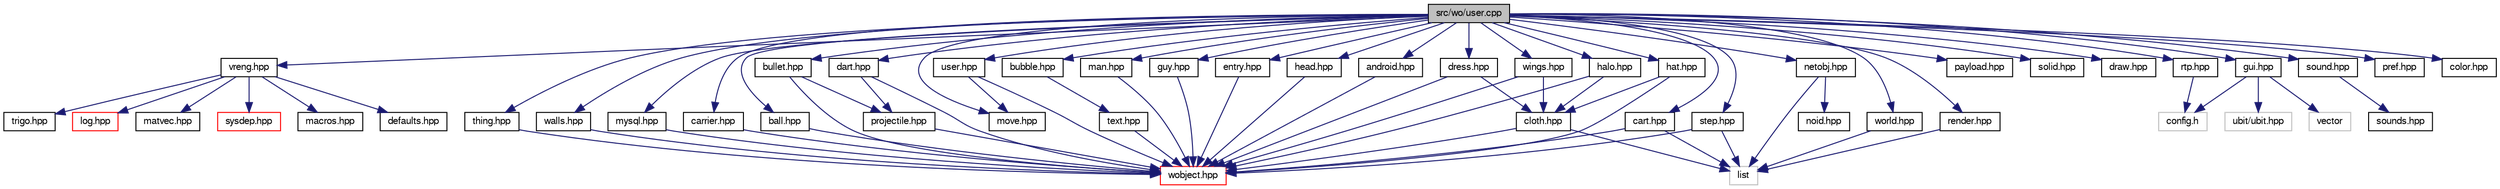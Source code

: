 digraph "src/wo/user.cpp"
{
 // LATEX_PDF_SIZE
  bgcolor="transparent";
  edge [fontname="FreeSans",fontsize="10",labelfontname="FreeSans",labelfontsize="10"];
  node [fontname="FreeSans",fontsize="10",shape=record];
  Node1 [label="src/wo/user.cpp",height=0.2,width=0.4,color="black", fillcolor="grey75", style="filled", fontcolor="black",tooltip=" "];
  Node1 -> Node2 [color="midnightblue",fontsize="10",style="solid",fontname="FreeSans"];
  Node2 [label="vreng.hpp",height=0.2,width=0.4,color="black",URL="$a00143.html",tooltip=" "];
  Node2 -> Node3 [color="midnightblue",fontsize="10",style="solid",fontname="FreeSans"];
  Node3 [label="sysdep.hpp",height=0.2,width=0.4,color="red",URL="$a00182.html",tooltip=" "];
  Node2 -> Node8 [color="midnightblue",fontsize="10",style="solid",fontname="FreeSans"];
  Node8 [label="macros.hpp",height=0.2,width=0.4,color="black",URL="$a00047.html",tooltip=" "];
  Node2 -> Node9 [color="midnightblue",fontsize="10",style="solid",fontname="FreeSans"];
  Node9 [label="defaults.hpp",height=0.2,width=0.4,color="black",URL="$a00014.html",tooltip=" "];
  Node2 -> Node10 [color="midnightblue",fontsize="10",style="solid",fontname="FreeSans"];
  Node10 [label="trigo.hpp",height=0.2,width=0.4,color="black",URL="$a00119.html",tooltip=" "];
  Node2 -> Node11 [color="midnightblue",fontsize="10",style="solid",fontname="FreeSans"];
  Node11 [label="log.hpp",height=0.2,width=0.4,color="red",URL="$a00044.html",tooltip=" "];
  Node2 -> Node13 [color="midnightblue",fontsize="10",style="solid",fontname="FreeSans"];
  Node13 [label="matvec.hpp",height=0.2,width=0.4,color="black",URL="$a00053.html",tooltip=" "];
  Node1 -> Node14 [color="midnightblue",fontsize="10",style="solid",fontname="FreeSans"];
  Node14 [label="user.hpp",height=0.2,width=0.4,color="black",URL="$a00788.html",tooltip=" "];
  Node14 -> Node15 [color="midnightblue",fontsize="10",style="solid",fontname="FreeSans"];
  Node15 [label="wobject.hpp",height=0.2,width=0.4,color="red",URL="$a00866.html",tooltip=" "];
  Node14 -> Node24 [color="midnightblue",fontsize="10",style="solid",fontname="FreeSans"];
  Node24 [label="move.hpp",height=0.2,width=0.4,color="black",URL="$a00596.html",tooltip=" "];
  Node1 -> Node25 [color="midnightblue",fontsize="10",style="solid",fontname="FreeSans"];
  Node25 [label="world.hpp",height=0.2,width=0.4,color="black",URL="$a00149.html",tooltip=" "];
  Node25 -> Node19 [color="midnightblue",fontsize="10",style="solid",fontname="FreeSans"];
  Node19 [label="list",height=0.2,width=0.4,color="grey75",tooltip=" "];
  Node1 -> Node26 [color="midnightblue",fontsize="10",style="solid",fontname="FreeSans"];
  Node26 [label="ball.hpp",height=0.2,width=0.4,color="black",URL="$a00305.html",tooltip=" "];
  Node26 -> Node15 [color="midnightblue",fontsize="10",style="solid",fontname="FreeSans"];
  Node1 -> Node27 [color="midnightblue",fontsize="10",style="solid",fontname="FreeSans"];
  Node27 [label="dart.hpp",height=0.2,width=0.4,color="black",URL="$a00398.html",tooltip=" "];
  Node27 -> Node15 [color="midnightblue",fontsize="10",style="solid",fontname="FreeSans"];
  Node27 -> Node28 [color="midnightblue",fontsize="10",style="solid",fontname="FreeSans"];
  Node28 [label="projectile.hpp",height=0.2,width=0.4,color="black",URL="$a00656.html",tooltip=" "];
  Node28 -> Node15 [color="midnightblue",fontsize="10",style="solid",fontname="FreeSans"];
  Node1 -> Node29 [color="midnightblue",fontsize="10",style="solid",fontname="FreeSans"];
  Node29 [label="bullet.hpp",height=0.2,width=0.4,color="black",URL="$a00335.html",tooltip=" "];
  Node29 -> Node15 [color="midnightblue",fontsize="10",style="solid",fontname="FreeSans"];
  Node29 -> Node28 [color="midnightblue",fontsize="10",style="solid",fontname="FreeSans"];
  Node1 -> Node30 [color="midnightblue",fontsize="10",style="solid",fontname="FreeSans"];
  Node30 [label="thing.hpp",height=0.2,width=0.4,color="black",URL="$a00764.html",tooltip=" "];
  Node30 -> Node15 [color="midnightblue",fontsize="10",style="solid",fontname="FreeSans"];
  Node1 -> Node31 [color="midnightblue",fontsize="10",style="solid",fontname="FreeSans"];
  Node31 [label="step.hpp",height=0.2,width=0.4,color="black",URL="$a00734.html",tooltip=" "];
  Node31 -> Node15 [color="midnightblue",fontsize="10",style="solid",fontname="FreeSans"];
  Node31 -> Node19 [color="midnightblue",fontsize="10",style="solid",fontname="FreeSans"];
  Node1 -> Node24 [color="midnightblue",fontsize="10",style="solid",fontname="FreeSans"];
  Node1 -> Node32 [color="midnightblue",fontsize="10",style="solid",fontname="FreeSans"];
  Node32 [label="walls.hpp",height=0.2,width=0.4,color="black",URL="$a00824.html",tooltip=" "];
  Node32 -> Node15 [color="midnightblue",fontsize="10",style="solid",fontname="FreeSans"];
  Node1 -> Node33 [color="midnightblue",fontsize="10",style="solid",fontname="FreeSans"];
  Node33 [label="mysql.hpp",height=0.2,width=0.4,color="black",URL="$a00614.html",tooltip=" "];
  Node33 -> Node15 [color="midnightblue",fontsize="10",style="solid",fontname="FreeSans"];
  Node1 -> Node34 [color="midnightblue",fontsize="10",style="solid",fontname="FreeSans"];
  Node34 [label="carrier.hpp",height=0.2,width=0.4,color="black",URL="$a00353.html",tooltip=" "];
  Node34 -> Node15 [color="midnightblue",fontsize="10",style="solid",fontname="FreeSans"];
  Node1 -> Node35 [color="midnightblue",fontsize="10",style="solid",fontname="FreeSans"];
  Node35 [label="cart.hpp",height=0.2,width=0.4,color="black",URL="$a00359.html",tooltip=" "];
  Node35 -> Node15 [color="midnightblue",fontsize="10",style="solid",fontname="FreeSans"];
  Node35 -> Node19 [color="midnightblue",fontsize="10",style="solid",fontname="FreeSans"];
  Node1 -> Node36 [color="midnightblue",fontsize="10",style="solid",fontname="FreeSans"];
  Node36 [label="bubble.hpp",height=0.2,width=0.4,color="black",URL="$a00329.html",tooltip=" "];
  Node36 -> Node37 [color="midnightblue",fontsize="10",style="solid",fontname="FreeSans"];
  Node37 [label="text.hpp",height=0.2,width=0.4,color="black",URL="$a00758.html",tooltip=" "];
  Node37 -> Node15 [color="midnightblue",fontsize="10",style="solid",fontname="FreeSans"];
  Node1 -> Node38 [color="midnightblue",fontsize="10",style="solid",fontname="FreeSans"];
  Node38 [label="netobj.hpp",height=0.2,width=0.4,color="black",URL="$a00884.html",tooltip=" "];
  Node38 -> Node39 [color="midnightblue",fontsize="10",style="solid",fontname="FreeSans"];
  Node39 [label="noid.hpp",height=0.2,width=0.4,color="black",URL="$a00896.html",tooltip=" "];
  Node38 -> Node19 [color="midnightblue",fontsize="10",style="solid",fontname="FreeSans"];
  Node1 -> Node40 [color="midnightblue",fontsize="10",style="solid",fontname="FreeSans"];
  Node40 [label="payload.hpp",height=0.2,width=0.4,color="black",URL="$a00902.html",tooltip=" "];
  Node1 -> Node41 [color="midnightblue",fontsize="10",style="solid",fontname="FreeSans"];
  Node41 [label="solid.hpp",height=0.2,width=0.4,color="black",URL="$a00998.html",tooltip=" "];
  Node1 -> Node42 [color="midnightblue",fontsize="10",style="solid",fontname="FreeSans"];
  Node42 [label="draw.hpp",height=0.2,width=0.4,color="black",URL="$a00956.html",tooltip=" "];
  Node1 -> Node43 [color="midnightblue",fontsize="10",style="solid",fontname="FreeSans"];
  Node43 [label="render.hpp",height=0.2,width=0.4,color="black",URL="$a00992.html",tooltip=" "];
  Node43 -> Node19 [color="midnightblue",fontsize="10",style="solid",fontname="FreeSans"];
  Node1 -> Node44 [color="midnightblue",fontsize="10",style="solid",fontname="FreeSans"];
  Node44 [label="gui.hpp",height=0.2,width=0.4,color="black",URL="$a00209.html",tooltip=" "];
  Node44 -> Node45 [color="midnightblue",fontsize="10",style="solid",fontname="FreeSans"];
  Node45 [label="config.h",height=0.2,width=0.4,color="grey75",tooltip=" "];
  Node44 -> Node17 [color="midnightblue",fontsize="10",style="solid",fontname="FreeSans"];
  Node17 [label="vector",height=0.2,width=0.4,color="grey75",tooltip=" "];
  Node44 -> Node46 [color="midnightblue",fontsize="10",style="solid",fontname="FreeSans"];
  Node46 [label="ubit/ubit.hpp",height=0.2,width=0.4,color="grey75",tooltip=" "];
  Node1 -> Node47 [color="midnightblue",fontsize="10",style="solid",fontname="FreeSans"];
  Node47 [label="sound.hpp",height=0.2,width=0.4,color="black",URL="$a00095.html",tooltip=" "];
  Node47 -> Node48 [color="midnightblue",fontsize="10",style="solid",fontname="FreeSans"];
  Node48 [label="sounds.hpp",height=0.2,width=0.4,color="black",URL="$a00101.html",tooltip=" "];
  Node1 -> Node49 [color="midnightblue",fontsize="10",style="solid",fontname="FreeSans"];
  Node49 [label="rtp.hpp",height=0.2,width=0.4,color="black",URL="$a00908.html",tooltip=" "];
  Node49 -> Node45 [color="midnightblue",fontsize="10",style="solid",fontname="FreeSans"];
  Node1 -> Node50 [color="midnightblue",fontsize="10",style="solid",fontname="FreeSans"];
  Node50 [label="pref.hpp",height=0.2,width=0.4,color="black",URL="$a00065.html",tooltip=" "];
  Node1 -> Node51 [color="midnightblue",fontsize="10",style="solid",fontname="FreeSans"];
  Node51 [label="color.hpp",height=0.2,width=0.4,color="black",URL="$a00011.html",tooltip=" "];
  Node1 -> Node52 [color="midnightblue",fontsize="10",style="solid",fontname="FreeSans"];
  Node52 [label="man.hpp",height=0.2,width=0.4,color="black",URL="$a01184.html",tooltip=" "];
  Node52 -> Node15 [color="midnightblue",fontsize="10",style="solid",fontname="FreeSans"];
  Node1 -> Node53 [color="midnightblue",fontsize="10",style="solid",fontname="FreeSans"];
  Node53 [label="guy.hpp",height=0.2,width=0.4,color="black",URL="$a00512.html",tooltip=" "];
  Node53 -> Node15 [color="midnightblue",fontsize="10",style="solid",fontname="FreeSans"];
  Node1 -> Node54 [color="midnightblue",fontsize="10",style="solid",fontname="FreeSans"];
  Node54 [label="entry.hpp",height=0.2,width=0.4,color="black",URL="$a00434.html",tooltip=" "];
  Node54 -> Node15 [color="midnightblue",fontsize="10",style="solid",fontname="FreeSans"];
  Node1 -> Node55 [color="midnightblue",fontsize="10",style="solid",fontname="FreeSans"];
  Node55 [label="halo.hpp",height=0.2,width=0.4,color="black",URL="$a00524.html",tooltip=" "];
  Node55 -> Node15 [color="midnightblue",fontsize="10",style="solid",fontname="FreeSans"];
  Node55 -> Node56 [color="midnightblue",fontsize="10",style="solid",fontname="FreeSans"];
  Node56 [label="cloth.hpp",height=0.2,width=0.4,color="black",URL="$a00383.html",tooltip=" "];
  Node56 -> Node15 [color="midnightblue",fontsize="10",style="solid",fontname="FreeSans"];
  Node56 -> Node19 [color="midnightblue",fontsize="10",style="solid",fontname="FreeSans"];
  Node1 -> Node57 [color="midnightblue",fontsize="10",style="solid",fontname="FreeSans"];
  Node57 [label="hat.hpp",height=0.2,width=0.4,color="black",URL="$a00530.html",tooltip=" "];
  Node57 -> Node15 [color="midnightblue",fontsize="10",style="solid",fontname="FreeSans"];
  Node57 -> Node56 [color="midnightblue",fontsize="10",style="solid",fontname="FreeSans"];
  Node1 -> Node58 [color="midnightblue",fontsize="10",style="solid",fontname="FreeSans"];
  Node58 [label="dress.hpp",height=0.2,width=0.4,color="black",URL="$a00428.html",tooltip=" "];
  Node58 -> Node15 [color="midnightblue",fontsize="10",style="solid",fontname="FreeSans"];
  Node58 -> Node56 [color="midnightblue",fontsize="10",style="solid",fontname="FreeSans"];
  Node1 -> Node59 [color="midnightblue",fontsize="10",style="solid",fontname="FreeSans"];
  Node59 [label="wings.hpp",height=0.2,width=0.4,color="black",URL="$a00860.html",tooltip=" "];
  Node59 -> Node15 [color="midnightblue",fontsize="10",style="solid",fontname="FreeSans"];
  Node59 -> Node56 [color="midnightblue",fontsize="10",style="solid",fontname="FreeSans"];
  Node1 -> Node60 [color="midnightblue",fontsize="10",style="solid",fontname="FreeSans"];
  Node60 [label="head.hpp",height=0.2,width=0.4,color="black",URL="$a00536.html",tooltip=" "];
  Node60 -> Node15 [color="midnightblue",fontsize="10",style="solid",fontname="FreeSans"];
  Node1 -> Node61 [color="midnightblue",fontsize="10",style="solid",fontname="FreeSans"];
  Node61 [label="android.hpp",height=0.2,width=0.4,color="black",URL="$a00275.html",tooltip=" "];
  Node61 -> Node15 [color="midnightblue",fontsize="10",style="solid",fontname="FreeSans"];
}
